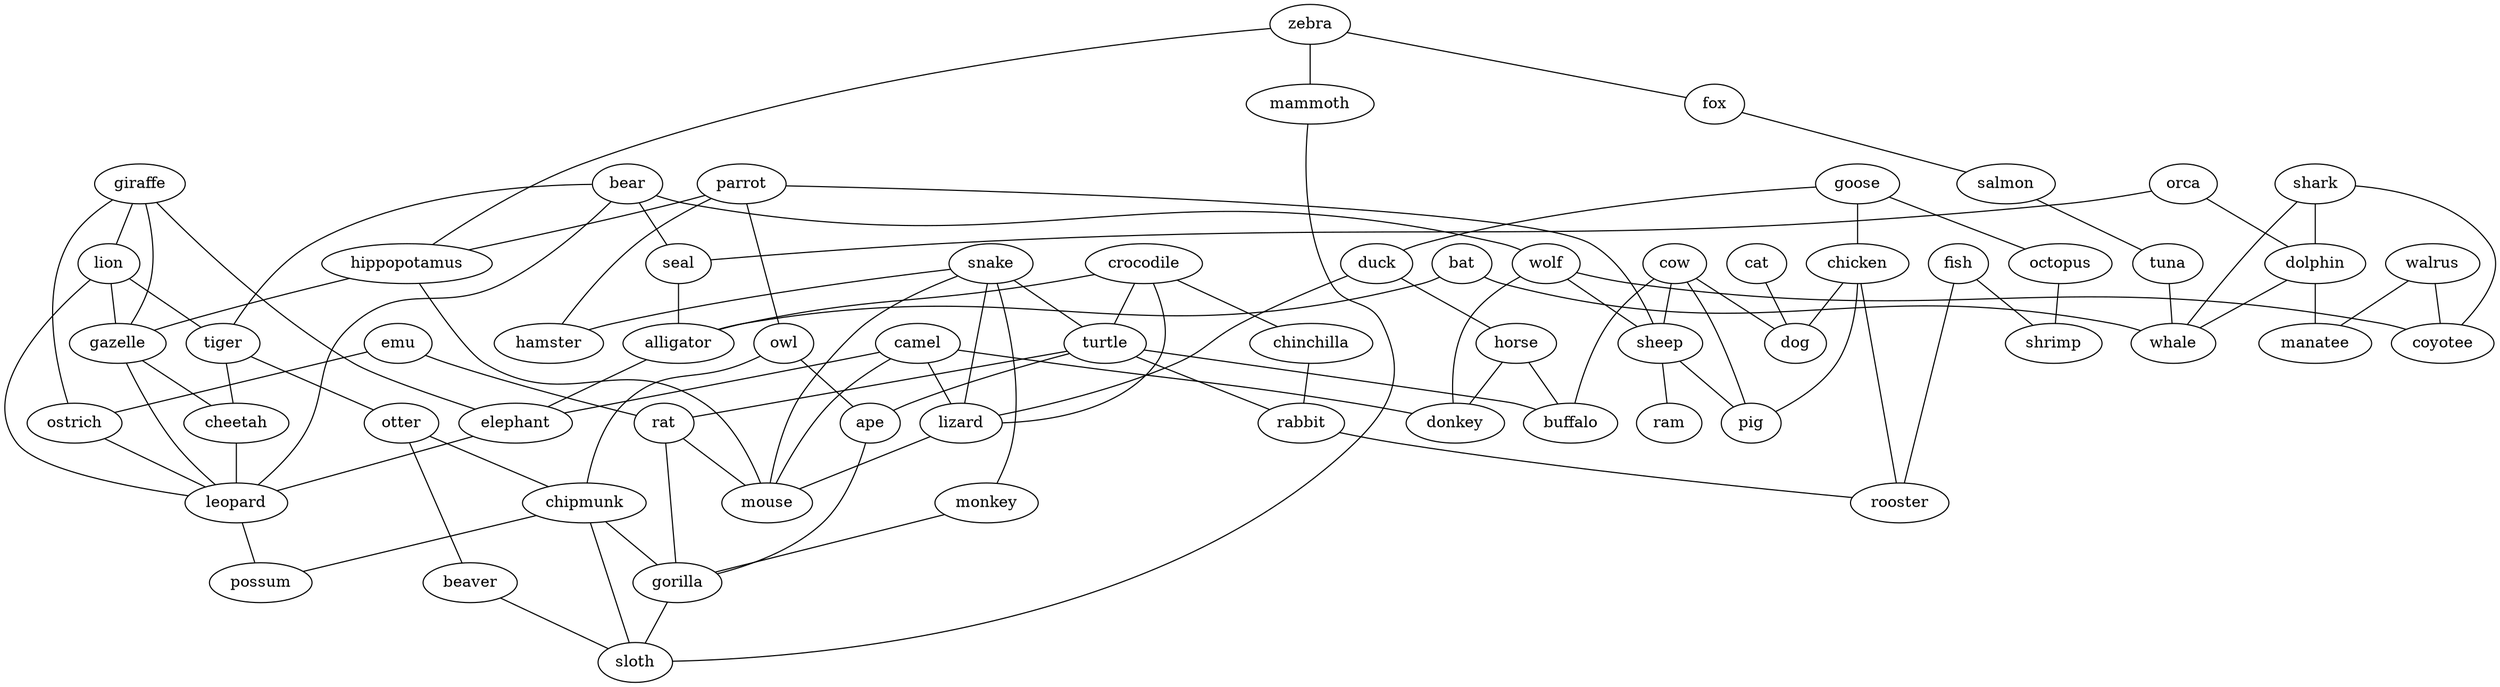 strict graph  {
	camel -- lizard	 [weight=1];
	camel -- donkey	 [weight=1];
	camel -- mouse	 [weight=1];
	camel -- elephant	 [weight=1];
	crocodile -- turtle	 [weight=1];
	crocodile -- alligator	 [weight=1];
	crocodile -- chinchilla	 [weight=1];
	crocodile -- lizard	 [weight=1];
	bear -- seal	 [weight=1];
	bear -- wolf	 [weight=1];
	bear -- tiger	 [weight=1];
	bear -- leopard	 [weight=1];
	giraffe -- lion	 [weight=1];
	giraffe -- ostrich	 [weight=1];
	giraffe -- gazelle	 [weight=1];
	giraffe -- elephant	 [weight=1];
	snake -- turtle	 [weight=1];
	snake -- hamster	 [weight=1];
	snake -- monkey	 [weight=1];
	snake -- lizard	 [weight=1];
	snake -- mouse	 [weight=1];
	bat -- alligator	 [weight=1];
	bat -- whale	 [weight=1];
	parrot -- hippopotamus	 [weight=1];
	parrot -- hamster	 [weight=1];
	parrot -- owl	 [weight=1];
	parrot -- sheep	 [weight=1];
	emu -- ostrich	 [weight=1];
	emu -- rat	 [weight=1];
	walrus -- coyotee	 [weight=1];
	walrus -- manatee	 [weight=1];
	orca -- seal	 [weight=1];
	orca -- dolphin	 [weight=1];
	turtle -- ape	 [weight=1];
	turtle -- rabbit	 [weight=1];
	turtle -- rat	 [weight=1];
	turtle -- buffalo	 [weight=1];
	fish -- rooster	 [weight=1];
	fish -- shrimp	 [weight=1];
	goose -- chicken	 [weight=1];
	goose -- octopus	 [weight=1];
	goose -- duck	 [weight=1];
	lion -- gazelle	 [weight=1];
	lion -- tiger	 [weight=1];
	lion -- leopard	 [weight=1];
	zebra -- hippopotamus	 [weight=1];
	zebra -- fox	 [weight=1];
	zebra -- mammoth	 [weight=1];
	seal -- alligator	 [weight=1];
	chicken -- rooster	 [weight=1];
	chicken -- pig	 [weight=1];
	chicken -- dog	 [weight=1];
	hippopotamus -- gazelle	 [weight=1];
	hippopotamus -- mouse	 [weight=1];
	fox -- salmon	 [weight=1];
	salmon -- tuna	 [weight=1];
	cow -- sheep	 [weight=1];
	cow -- pig	 [weight=1];
	cow -- buffalo	 [weight=1];
	cow -- dog	 [weight=1];
	ostrich -- leopard	 [weight=1];
	wolf -- sheep	 [weight=1];
	wolf -- donkey	 [weight=1];
	wolf -- coyotee	 [weight=1];
	octopus -- shrimp	 [weight=1];
	owl -- ape	 [weight=1];
	owl -- chipmunk	 [weight=1];
	gazelle -- cheetah	 [weight=1];
	gazelle -- leopard	 [weight=1];
	shark -- dolphin	 [weight=1];
	shark -- coyotee	 [weight=1];
	shark -- whale	 [weight=1];
	duck -- horse	 [weight=1];
	duck -- lizard	 [weight=1];
	tuna -- whale	 [weight=1];
	ape -- gorilla	 [weight=1];
	sheep -- ram	 [weight=1];
	sheep -- pig	 [weight=1];
	horse -- donkey	 [weight=1];
	horse -- buffalo	 [weight=1];
	monkey -- gorilla	 [weight=1];
	alligator -- elephant	 [weight=1];
	chinchilla -- rabbit	 [weight=1];
	tiger -- otter	 [weight=1];
	tiger -- cheetah	 [weight=1];
	rabbit -- rooster	 [weight=1];
	otter -- chipmunk	 [weight=1];
	otter -- beaver	 [weight=1];
	cat -- dog	 [weight=1];
	lizard -- mouse	 [weight=1];
	chipmunk -- possum	 [weight=1];
	chipmunk -- gorilla	 [weight=1];
	chipmunk -- sloth	 [weight=1];
	dolphin -- manatee	 [weight=1];
	dolphin -- whale	 [weight=1];
	rat -- mouse	 [weight=1];
	rat -- gorilla	 [weight=1];
	beaver -- sloth	 [weight=1];
	elephant -- leopard	 [weight=1];
	cheetah -- leopard	 [weight=1];
	leopard -- possum	 [weight=1];
	gorilla -- sloth	 [weight=1];
	mammoth -- sloth	 [weight=1];
}
